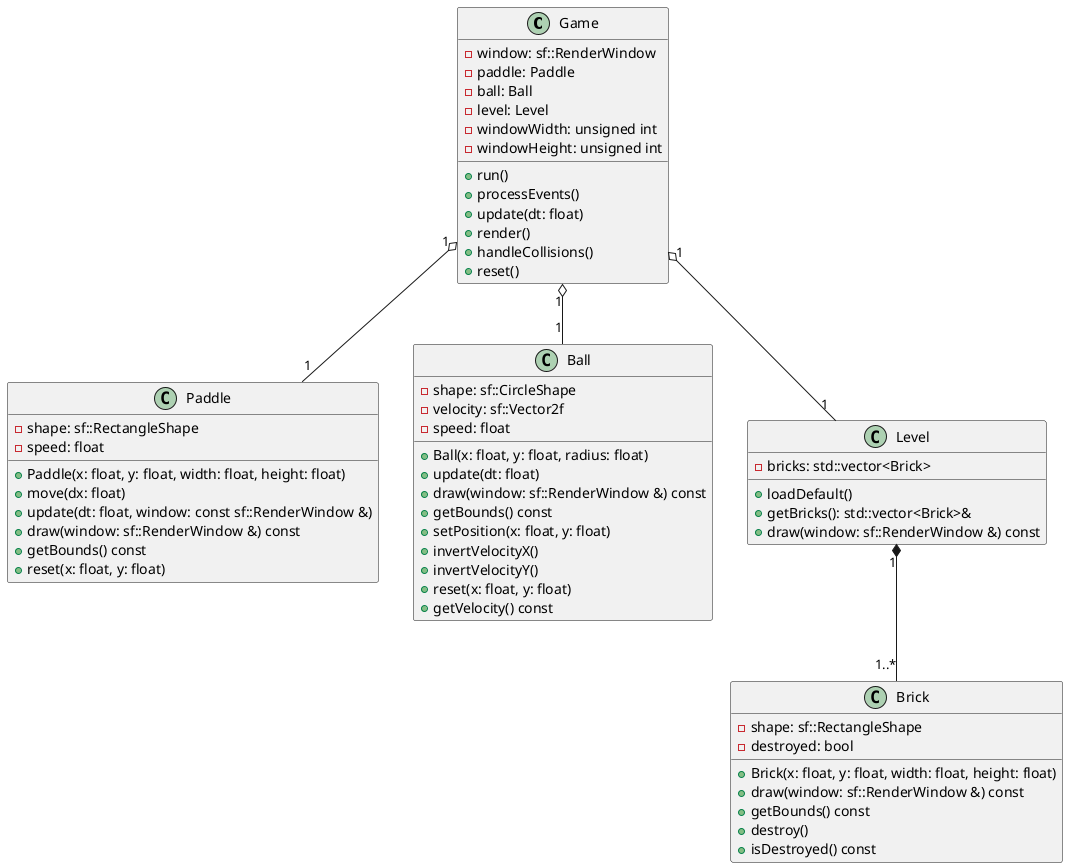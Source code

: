 @startuml 

class Game {
  - window: sf::RenderWindow
  - paddle: Paddle
  - ball: Ball
  - level: Level
  - windowWidth: unsigned int
  - windowHeight: unsigned int
  + run()
  + processEvents()
  + update(dt: float)
  + render()
  + handleCollisions()
  + reset()
}

class Paddle {
  - shape: sf::RectangleShape
  - speed: float
  + Paddle(x: float, y: float, width: float, height: float)
  + move(dx: float)
  + update(dt: float, window: const sf::RenderWindow &)
  + draw(window: sf::RenderWindow &) const
  + getBounds() const
  + reset(x: float, y: float)
}

class Ball {
  - shape: sf::CircleShape
  - velocity: sf::Vector2f
  - speed: float
  + Ball(x: float, y: float, radius: float)
  + update(dt: float)
  + draw(window: sf::RenderWindow &) const
  + getBounds() const
  + setPosition(x: float, y: float)
  + invertVelocityX()
  + invertVelocityY()
  + reset(x: float, y: float)
  + getVelocity() const
}

class Brick {
  - shape: sf::RectangleShape
  - destroyed: bool
  + Brick(x: float, y: float, width: float, height: float)
  + draw(window: sf::RenderWindow &) const
  + getBounds() const
  + destroy()
  + isDestroyed() const
}

class Level {
  - bricks: std::vector<Brick>
  + loadDefault()
  + getBricks(): std::vector<Brick>&
  + draw(window: sf::RenderWindow &) const
}

Game "1" o-- "1" Paddle
Game "1" o-- "1" Ball
Game "1" o-- "1" Level
Level "1" *-- "1..*" Brick

@enduml
